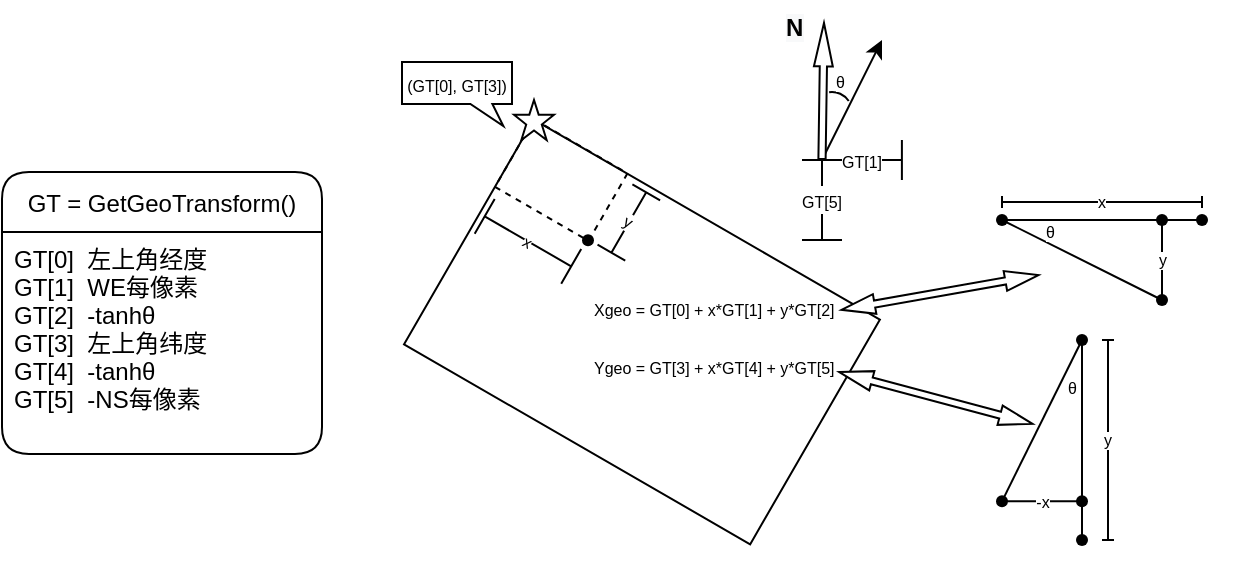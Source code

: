 <mxfile version="20.3.0" type="device"><diagram id="54JFGAtTtvtzCrdEwho1" name="第 1 页"><mxGraphModel dx="1141" dy="-415" grid="1" gridSize="10" guides="1" tooltips="1" connect="1" arrows="1" fold="1" page="1" pageScale="1" pageWidth="827" pageHeight="1169" math="0" shadow="0"><root><mxCell id="0"/><mxCell id="1" parent="0"/><mxCell id="GlbGP3KUoFkNninQwZth-22" value="" style="rounded=0;whiteSpace=wrap;html=1;rotation=30;" vertex="1" parent="1"><mxGeometry x="260.05" y="1471.14" width="199.85" height="129.72" as="geometry"/></mxCell><mxCell id="GlbGP3KUoFkNninQwZth-29" value="" style="rounded=0;whiteSpace=wrap;html=1;labelBackgroundColor=default;dashed=1;rotation=30;fillColor=none;" vertex="1" parent="1"><mxGeometry x="292.63" y="1440.57" width="54" height="39" as="geometry"/></mxCell><mxCell id="GlbGP3KUoFkNninQwZth-24" value="" style="verticalLabelPosition=bottom;verticalAlign=top;html=1;shape=mxgraph.basic.star;labelBackgroundColor=default;" vertex="1" parent="1"><mxGeometry x="296" y="1420" width="20" height="20" as="geometry"/></mxCell><mxCell id="GlbGP3KUoFkNninQwZth-25" value="&lt;font style=&quot;font-size: 8px;&quot;&gt;(GT[0], GT[3])&lt;/font&gt;" style="whiteSpace=wrap;html=1;shape=mxgraph.basic.rectCallout;dx=15.31;dy=11;boundedLbl=1;labelBackgroundColor=default;flipV=0;flipH=1;" vertex="1" parent="1"><mxGeometry x="240" y="1401" width="55" height="32" as="geometry"/></mxCell><mxCell id="GlbGP3KUoFkNninQwZth-28" value="&lt;font style=&quot;font-size: 8px;&quot;&gt;Xgeo = GT[0] + x*GT[1] + y*GT[2]&lt;br&gt;&lt;br&gt; Ygeo = GT[3] + x*GT[4] + y*GT[5]&lt;/font&gt;" style="text;whiteSpace=wrap;html=1;" vertex="1" parent="1"><mxGeometry x="334" y="1510.14" width="130" height="40" as="geometry"/></mxCell><mxCell id="GlbGP3KUoFkNninQwZth-30" value="&lt;span style=&quot;background-color: rgb(255, 255, 255); font-size: 8px;&quot;&gt;y&lt;/span&gt;" style="shape=crossbar;whiteSpace=wrap;html=1;rounded=1;direction=south;rotation=30;fontSize=8;" vertex="1" parent="1"><mxGeometry x="345.41" y="1463.81" width="16" height="34.86" as="geometry"/></mxCell><mxCell id="GlbGP3KUoFkNninQwZth-44" value="GT = GetGeoTransform()" style="swimlane;childLayout=stackLayout;horizontal=1;startSize=30;horizontalStack=0;rounded=1;fontSize=12;fontStyle=0;strokeWidth=1;resizeParent=0;resizeLast=1;shadow=0;dashed=0;align=center;labelBackgroundColor=default;fillColor=none;" vertex="1" parent="1"><mxGeometry x="40" y="1456" width="160" height="141" as="geometry"/></mxCell><mxCell id="GlbGP3KUoFkNninQwZth-45" value="GT[0]  左上角经度&#10;GT[1]  WE每像素&#10;GT[2]  -tanhθ&#10;GT[3]  左上角纬度&#10;GT[4]  -tanhθ&#10;GT[5]  -NS每像素&#10;  " style="align=left;strokeColor=none;fillColor=none;spacingLeft=4;fontSize=12;verticalAlign=top;resizable=0;rotatable=0;part=1;dashed=1;labelBackgroundColor=none;" vertex="1" parent="GlbGP3KUoFkNninQwZth-44"><mxGeometry y="30" width="160" height="111" as="geometry"/></mxCell><mxCell id="GlbGP3KUoFkNninQwZth-51" value="x" style="shape=crossbar;whiteSpace=wrap;html=1;rounded=1;labelBackgroundColor=default;rotation=30;fontSize=8;" vertex="1" parent="1"><mxGeometry x="278" y="1480.67" width="49.95" height="20" as="geometry"/></mxCell><mxCell id="GlbGP3KUoFkNninQwZth-52" value="" style="shape=waypoint;sketch=0;fillStyle=solid;size=6;pointerEvents=1;points=[];fillColor=none;resizable=0;rotatable=0;perimeter=centerPerimeter;snapToPoint=1;dashed=1;labelBackgroundColor=default;" vertex="1" parent="1"><mxGeometry x="313" y="1470.14" width="40" height="40" as="geometry"/></mxCell><mxCell id="GlbGP3KUoFkNninQwZth-78" value="" style="group" vertex="1" connectable="0" parent="1"><mxGeometry x="520" y="1520.0" width="80" height="140.0" as="geometry"/></mxCell><mxCell id="GlbGP3KUoFkNninQwZth-68" value="" style="shape=waypoint;sketch=0;fillStyle=solid;size=6;pointerEvents=1;points=[];resizable=0;rotatable=0;perimeter=centerPerimeter;snapToPoint=1;dashed=1;labelBackgroundColor=default;" vertex="1" parent="GlbGP3KUoFkNninQwZth-78"><mxGeometry x="40" y="100.0" width="40" height="40" as="geometry"/></mxCell><mxCell id="GlbGP3KUoFkNninQwZth-69" value="" style="shape=waypoint;sketch=0;fillStyle=solid;size=6;pointerEvents=1;points=[];fillColor=none;resizable=0;rotatable=0;perimeter=centerPerimeter;snapToPoint=1;dashed=1;labelBackgroundColor=default;" vertex="1" parent="GlbGP3KUoFkNninQwZth-78"><mxGeometry y="80.67" width="40" height="40" as="geometry"/></mxCell><mxCell id="GlbGP3KUoFkNninQwZth-71" value="" style="endArrow=none;html=1;rounded=0;fontSize=8;fillColor=default;entryX=0.519;entryY=0.445;entryDx=0;entryDy=0;entryPerimeter=0;exitX=0.551;exitY=0.532;exitDx=0;exitDy=0;exitPerimeter=0;" edge="1" parent="GlbGP3KUoFkNninQwZth-78" target="GlbGP3KUoFkNninQwZth-69" source="GlbGP3KUoFkNninQwZth-77"><mxGeometry width="50" height="50" relative="1" as="geometry"><mxPoint x="130" y="90" as="sourcePoint"/><mxPoint x="240" y="100" as="targetPoint"/></mxGeometry></mxCell><mxCell id="GlbGP3KUoFkNninQwZth-72" value="-x" style="endArrow=none;html=1;rounded=0;fontSize=8;fillColor=default;entryX=0.576;entryY=0.455;entryDx=0;entryDy=0;entryPerimeter=0;startArrow=none;exitX=0.524;exitY=0.582;exitDx=0;exitDy=0;exitPerimeter=0;" edge="1" parent="GlbGP3KUoFkNninQwZth-78" source="GlbGP3KUoFkNninQwZth-73" target="GlbGP3KUoFkNninQwZth-69"><mxGeometry width="50" height="50" relative="1" as="geometry"><mxPoint x="240" y="120.0" as="sourcePoint"/><mxPoint x="220" y="140" as="targetPoint"/></mxGeometry></mxCell><mxCell id="GlbGP3KUoFkNninQwZth-73" value="" style="shape=waypoint;sketch=0;fillStyle=solid;size=6;pointerEvents=1;points=[];resizable=0;rotatable=0;perimeter=centerPerimeter;snapToPoint=1;dashed=1;labelBackgroundColor=default;" vertex="1" parent="GlbGP3KUoFkNninQwZth-78"><mxGeometry x="40" y="80.67" width="40" height="40" as="geometry"/></mxCell><mxCell id="GlbGP3KUoFkNninQwZth-74" value="" style="endArrow=none;html=1;rounded=0;fontSize=8;fillColor=default;entryDx=0;entryDy=0;entryPerimeter=0;exitX=0.513;exitY=0.438;exitDx=0;exitDy=0;exitPerimeter=0;entryX=1.013;entryY=0.315;" edge="1" parent="GlbGP3KUoFkNninQwZth-78" target="GlbGP3KUoFkNninQwZth-73" source="GlbGP3KUoFkNninQwZth-68"><mxGeometry width="50" height="50" relative="1" as="geometry"><mxPoint x="210" y="90.0" as="sourcePoint"/><mxPoint x="210" y="130" as="targetPoint"/></mxGeometry></mxCell><mxCell id="GlbGP3KUoFkNninQwZth-75" value="" style="endArrow=none;html=1;rounded=0;fontSize=8;fillColor=default;entryX=1.001;entryY=0.476;entryDx=0;entryDy=0;entryPerimeter=0;exitX=0.418;exitY=0.499;exitDx=0;exitDy=0;exitPerimeter=0;" edge="1" parent="GlbGP3KUoFkNninQwZth-78" source="GlbGP3KUoFkNninQwZth-73" target="GlbGP3KUoFkNninQwZth-68"><mxGeometry width="50" height="50" relative="1" as="geometry"><mxPoint x="140" y="100" as="sourcePoint"/><mxPoint x="220" y="100" as="targetPoint"/></mxGeometry></mxCell><mxCell id="GlbGP3KUoFkNninQwZth-76" value="&lt;font style=&quot;font-size: 8px;&quot;&gt;y&lt;/font&gt;" style="shape=crossbar;whiteSpace=wrap;html=1;rounded=1;labelBackgroundColor=default;labelPosition=center;verticalLabelPosition=middle;align=center;verticalAlign=middle;fontSize=8;direction=south;" vertex="1" parent="GlbGP3KUoFkNninQwZth-78"><mxGeometry x="70" y="20.0" width="6" height="100" as="geometry"/></mxCell><mxCell id="GlbGP3KUoFkNninQwZth-77" value="" style="shape=waypoint;sketch=0;fillStyle=solid;size=6;pointerEvents=1;points=[];fillColor=none;resizable=0;rotatable=0;perimeter=centerPerimeter;snapToPoint=1;dashed=1;labelBackgroundColor=default;" vertex="1" parent="GlbGP3KUoFkNninQwZth-78"><mxGeometry x="40" width="40" height="40" as="geometry"/></mxCell><mxCell id="GlbGP3KUoFkNninQwZth-70" value="" style="endArrow=none;html=1;rounded=0;fontSize=8;fillColor=default;entryX=0.518;entryY=0.565;entryDx=0;entryDy=0;entryPerimeter=0;exitX=0.518;exitY=0.576;exitDx=0;exitDy=0;exitPerimeter=0;" edge="1" parent="GlbGP3KUoFkNninQwZth-78" target="GlbGP3KUoFkNninQwZth-73" source="GlbGP3KUoFkNninQwZth-77"><mxGeometry width="50" height="50" relative="1" as="geometry"><mxPoint x="130" y="90" as="sourcePoint"/><mxPoint x="290" y="160.0" as="targetPoint"/></mxGeometry></mxCell><mxCell id="GlbGP3KUoFkNninQwZth-85" value="&lt;span style=&quot;color: rgb(0, 0, 0); font-family: Helvetica; font-style: normal; font-variant-ligatures: normal; font-variant-caps: normal; font-weight: 400; letter-spacing: normal; orphans: 2; text-align: left; text-indent: 0px; text-transform: none; widows: 2; word-spacing: 0px; -webkit-text-stroke-width: 0px; background-color: rgb(255, 255, 255); text-decoration-thickness: initial; text-decoration-style: initial; text-decoration-color: initial; float: none; display: inline !important;&quot;&gt;&lt;font style=&quot;font-size: 8px;&quot;&gt;θ&lt;/font&gt;&lt;/span&gt;" style="text;whiteSpace=wrap;html=1;fontSize=8;" vertex="1" parent="GlbGP3KUoFkNninQwZth-78"><mxGeometry x="51" y="33.0" width="10" height="20" as="geometry"/></mxCell><mxCell id="GlbGP3KUoFkNninQwZth-79" value="" style="group" vertex="1" connectable="0" parent="1"><mxGeometry x="520" y="1460.0" width="140" height="80" as="geometry"/></mxCell><mxCell id="GlbGP3KUoFkNninQwZth-54" value="" style="shape=waypoint;sketch=0;fillStyle=solid;size=6;pointerEvents=1;points=[];resizable=0;rotatable=0;perimeter=centerPerimeter;snapToPoint=1;dashed=1;labelBackgroundColor=default;" vertex="1" parent="GlbGP3KUoFkNninQwZth-79"><mxGeometry x="100" width="40" height="40" as="geometry"/></mxCell><mxCell id="GlbGP3KUoFkNninQwZth-55" value="" style="shape=waypoint;sketch=0;fillStyle=solid;size=6;pointerEvents=1;points=[];fillColor=none;resizable=0;rotatable=0;perimeter=centerPerimeter;snapToPoint=1;dashed=1;labelBackgroundColor=default;" vertex="1" parent="GlbGP3KUoFkNninQwZth-79"><mxGeometry x="80" y="40" width="40" height="40" as="geometry"/></mxCell><mxCell id="GlbGP3KUoFkNninQwZth-56" value="" style="shape=waypoint;sketch=0;fillStyle=solid;size=6;pointerEvents=1;points=[];fillColor=none;resizable=0;rotatable=0;perimeter=centerPerimeter;snapToPoint=1;dashed=1;labelBackgroundColor=default;" vertex="1" parent="GlbGP3KUoFkNninQwZth-79"><mxGeometry width="40" height="40" as="geometry"/></mxCell><mxCell id="GlbGP3KUoFkNninQwZth-57" value="" style="endArrow=none;html=1;rounded=0;fontSize=8;fillColor=default;entryX=0.518;entryY=0.565;entryDx=0;entryDy=0;entryPerimeter=0;exitX=0.481;exitY=0.569;exitDx=0;exitDy=0;exitPerimeter=0;" edge="1" parent="GlbGP3KUoFkNninQwZth-79" source="GlbGP3KUoFkNninQwZth-56" target="GlbGP3KUoFkNninQwZth-62"><mxGeometry width="50" height="50" relative="1" as="geometry"><mxPoint x="30" y="60.0" as="sourcePoint"/><mxPoint x="180" y="90.0" as="targetPoint"/></mxGeometry></mxCell><mxCell id="GlbGP3KUoFkNninQwZth-58" value="" style="endArrow=none;html=1;rounded=0;fontSize=8;fillColor=default;entryX=0.519;entryY=0.445;entryDx=0;entryDy=0;entryPerimeter=0;exitX=0.471;exitY=0.569;exitDx=0;exitDy=0;exitPerimeter=0;" edge="1" parent="GlbGP3KUoFkNninQwZth-79" source="GlbGP3KUoFkNninQwZth-56" target="GlbGP3KUoFkNninQwZth-55"><mxGeometry width="50" height="50" relative="1" as="geometry"><mxPoint x="30" y="30" as="sourcePoint"/><mxPoint x="130" y="30" as="targetPoint"/></mxGeometry></mxCell><mxCell id="GlbGP3KUoFkNninQwZth-59" value="y" style="endArrow=none;html=1;rounded=0;fontSize=8;fillColor=default;entryX=0.576;entryY=0.455;entryDx=0;entryDy=0;entryPerimeter=0;startArrow=none;exitX=0.524;exitY=0.582;exitDx=0;exitDy=0;exitPerimeter=0;" edge="1" parent="GlbGP3KUoFkNninQwZth-79" source="GlbGP3KUoFkNninQwZth-62" target="GlbGP3KUoFkNninQwZth-55"><mxGeometry width="50" height="50" relative="1" as="geometry"><mxPoint x="130" y="50.0" as="sourcePoint"/><mxPoint x="110" y="70" as="targetPoint"/></mxGeometry></mxCell><mxCell id="GlbGP3KUoFkNninQwZth-62" value="" style="shape=waypoint;sketch=0;fillStyle=solid;size=6;pointerEvents=1;points=[];resizable=0;rotatable=0;perimeter=centerPerimeter;snapToPoint=1;dashed=1;labelBackgroundColor=default;" vertex="1" parent="GlbGP3KUoFkNninQwZth-79"><mxGeometry x="80" width="40" height="40" as="geometry"/></mxCell><mxCell id="GlbGP3KUoFkNninQwZth-63" value="" style="endArrow=none;html=1;rounded=0;fontSize=8;fillColor=default;entryDx=0;entryDy=0;entryPerimeter=0;" edge="1" parent="GlbGP3KUoFkNninQwZth-79" target="GlbGP3KUoFkNninQwZth-62"><mxGeometry width="50" height="50" relative="1" as="geometry"><mxPoint x="100" y="20.0" as="sourcePoint"/><mxPoint x="100" y="60" as="targetPoint"/></mxGeometry></mxCell><mxCell id="GlbGP3KUoFkNninQwZth-66" value="" style="endArrow=none;html=1;rounded=0;fontSize=8;fillColor=default;entryX=1.001;entryY=0.476;entryDx=0;entryDy=0;entryPerimeter=0;exitX=0.418;exitY=0.499;exitDx=0;exitDy=0;exitPerimeter=0;" edge="1" parent="GlbGP3KUoFkNninQwZth-79" source="GlbGP3KUoFkNninQwZth-62" target="GlbGP3KUoFkNninQwZth-54"><mxGeometry width="50" height="50" relative="1" as="geometry"><mxPoint x="30" y="30" as="sourcePoint"/><mxPoint x="110" y="30" as="targetPoint"/></mxGeometry></mxCell><mxCell id="GlbGP3KUoFkNninQwZth-67" value="&lt;font style=&quot;font-size: 8px;&quot;&gt;x&lt;/font&gt;" style="shape=crossbar;whiteSpace=wrap;html=1;rounded=1;labelBackgroundColor=default;labelPosition=center;verticalLabelPosition=middle;align=center;verticalAlign=middle;fontSize=8;" vertex="1" parent="GlbGP3KUoFkNninQwZth-79"><mxGeometry x="20" y="8.0" width="100" height="6" as="geometry"/></mxCell><mxCell id="GlbGP3KUoFkNninQwZth-84" value="&lt;span style=&quot;color: rgb(0, 0, 0); font-family: Helvetica; font-style: normal; font-variant-ligatures: normal; font-variant-caps: normal; font-weight: 400; letter-spacing: normal; orphans: 2; text-align: left; text-indent: 0px; text-transform: none; widows: 2; word-spacing: 0px; -webkit-text-stroke-width: 0px; background-color: rgb(255, 255, 255); text-decoration-thickness: initial; text-decoration-style: initial; text-decoration-color: initial; float: none; display: inline !important;&quot;&gt;&lt;font style=&quot;font-size: 8px;&quot;&gt;θ&lt;/font&gt;&lt;/span&gt;" style="text;whiteSpace=wrap;html=1;fontSize=8;" vertex="1" parent="GlbGP3KUoFkNninQwZth-79"><mxGeometry x="40" y="15.0" width="10" height="20" as="geometry"/></mxCell><mxCell id="GlbGP3KUoFkNninQwZth-81" value="" style="shape=doubleArrow;whiteSpace=wrap;html=1;labelBackgroundColor=none;strokeWidth=1;fontSize=8;fillColor=default;arrowWidth=0.35;arrowSize=0.168;rotation=15;" vertex="1" parent="1"><mxGeometry x="456.98" y="1564" width="100" height="10" as="geometry"/></mxCell><mxCell id="GlbGP3KUoFkNninQwZth-82" value="" style="shape=doubleArrow;whiteSpace=wrap;html=1;labelBackgroundColor=none;strokeWidth=1;fontSize=8;fillColor=default;arrowWidth=0.35;arrowSize=0.168;rotation=-10;" vertex="1" parent="1"><mxGeometry x="459" y="1511.24" width="100" height="10" as="geometry"/></mxCell><mxCell id="GlbGP3KUoFkNninQwZth-83" value="" style="group" vertex="1" connectable="0" parent="1"><mxGeometry x="430" y="1370" width="59.95" height="120" as="geometry"/></mxCell><mxCell id="GlbGP3KUoFkNninQwZth-5" value="" style="endArrow=classic;html=1;rounded=0;" edge="1" parent="GlbGP3KUoFkNninQwZth-83"><mxGeometry width="50" height="50" relative="1" as="geometry"><mxPoint x="20" y="80" as="sourcePoint"/><mxPoint x="50" y="20" as="targetPoint"/></mxGeometry></mxCell><mxCell id="GlbGP3KUoFkNninQwZth-18" value="&lt;font style=&quot;font-size: 8px;&quot;&gt;GT[1]&lt;/font&gt;" style="shape=crossbar;whiteSpace=wrap;html=1;rounded=1;labelBackgroundColor=default;" vertex="1" parent="GlbGP3KUoFkNninQwZth-83"><mxGeometry x="20" y="70" width="39.95" height="20" as="geometry"/></mxCell><mxCell id="GlbGP3KUoFkNninQwZth-19" value="&lt;span style=&quot;background-color: rgb(255, 255, 255);&quot;&gt;&lt;font style=&quot;font-size: 8px;&quot;&gt;GT[5]&lt;/font&gt;&lt;/span&gt;" style="shape=crossbar;whiteSpace=wrap;html=1;rounded=1;direction=south;" vertex="1" parent="GlbGP3KUoFkNninQwZth-83"><mxGeometry x="10" y="80" width="20" height="40" as="geometry"/></mxCell><mxCell id="GlbGP3KUoFkNninQwZth-27" value="" style="verticalLabelPosition=bottom;verticalAlign=top;html=1;shape=mxgraph.basic.arc;startAngle=0.977;endAngle=0.158;labelBackgroundColor=default;" vertex="1" parent="GlbGP3KUoFkNninQwZth-83"><mxGeometry x="15" y="46" width="20" height="20" as="geometry"/></mxCell><mxCell id="GlbGP3KUoFkNninQwZth-41" value="&lt;span style=&quot;color: rgb(0, 0, 0); font-family: Helvetica; font-size: 12px; font-style: normal; font-variant-ligatures: normal; font-variant-caps: normal; letter-spacing: normal; orphans: 2; text-align: left; text-indent: 0px; text-transform: none; widows: 2; word-spacing: 0px; -webkit-text-stroke-width: 0px; background-color: rgb(248, 249, 250); text-decoration-thickness: initial; text-decoration-style: initial; text-decoration-color: initial; float: none; display: inline !important;&quot;&gt;&lt;b&gt;N&lt;/b&gt;&lt;/span&gt;" style="text;whiteSpace=wrap;html=1;" vertex="1" parent="GlbGP3KUoFkNninQwZth-83"><mxGeometry width="20" height="19" as="geometry"/></mxCell><mxCell id="GlbGP3KUoFkNninQwZth-20" value="" style="shape=flexArrow;endArrow=classic;html=1;rounded=0;endWidth=4.83;endSize=6.894;width=3.611;fillColor=default;" edge="1" parent="GlbGP3KUoFkNninQwZth-83"><mxGeometry width="50" height="50" relative="1" as="geometry"><mxPoint x="20" y="80" as="sourcePoint"/><mxPoint x="21" y="11" as="targetPoint"/></mxGeometry></mxCell><mxCell id="GlbGP3KUoFkNninQwZth-53" value="&lt;span style=&quot;color: rgb(0, 0, 0); font-family: Helvetica; font-style: normal; font-variant-ligatures: normal; font-variant-caps: normal; font-weight: 400; letter-spacing: normal; orphans: 2; text-align: left; text-indent: 0px; text-transform: none; widows: 2; word-spacing: 0px; -webkit-text-stroke-width: 0px; background-color: rgb(255, 255, 255); text-decoration-thickness: initial; text-decoration-style: initial; text-decoration-color: initial; float: none; display: inline !important;&quot;&gt;&lt;font style=&quot;font-size: 8px;&quot;&gt;θ&lt;/font&gt;&lt;/span&gt;" style="text;whiteSpace=wrap;html=1;fontSize=8;" vertex="1" parent="GlbGP3KUoFkNninQwZth-83"><mxGeometry x="25" y="30" width="10" height="20" as="geometry"/></mxCell></root></mxGraphModel></diagram></mxfile>
